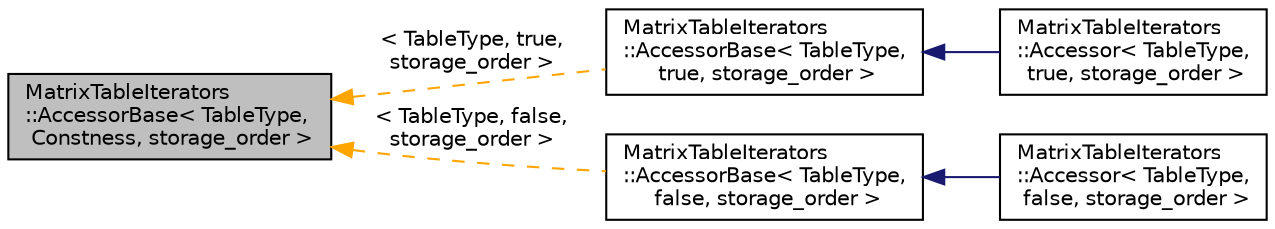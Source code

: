 digraph "MatrixTableIterators::AccessorBase&lt; TableType, Constness, storage_order &gt;"
{
 // LATEX_PDF_SIZE
  edge [fontname="Helvetica",fontsize="10",labelfontname="Helvetica",labelfontsize="10"];
  node [fontname="Helvetica",fontsize="10",shape=record];
  rankdir="LR";
  Node1 [label="MatrixTableIterators\l::AccessorBase\< TableType,\l Constness, storage_order \>",height=0.2,width=0.4,color="black", fillcolor="grey75", style="filled", fontcolor="black",tooltip="Accessor base class for Table<2, T> and TransposeTable. This class is compatible with the requirement..."];
  Node1 -> Node2 [dir="back",color="orange",fontsize="10",style="dashed",label=" \< TableType, true,\l storage_order \>" ,fontname="Helvetica"];
  Node2 [label="MatrixTableIterators\l::AccessorBase\< TableType,\l true, storage_order \>",height=0.2,width=0.4,color="black", fillcolor="white", style="filled",URL="$classMatrixTableIterators_1_1AccessorBase.html",tooltip=" "];
  Node2 -> Node3 [dir="back",color="midnightblue",fontsize="10",style="solid",fontname="Helvetica"];
  Node3 [label="MatrixTableIterators\l::Accessor\< TableType,\l true, storage_order \>",height=0.2,width=0.4,color="black", fillcolor="white", style="filled",URL="$classMatrixTableIterators_1_1Accessor_3_01TableType_00_01true_00_01storage__order_01_4.html",tooltip="Accessor class offering read-only access to elements of a table. This is the same as the base class."];
  Node1 -> Node4 [dir="back",color="orange",fontsize="10",style="dashed",label=" \< TableType, false,\l storage_order \>" ,fontname="Helvetica"];
  Node4 [label="MatrixTableIterators\l::AccessorBase\< TableType,\l false, storage_order \>",height=0.2,width=0.4,color="black", fillcolor="white", style="filled",URL="$classMatrixTableIterators_1_1AccessorBase.html",tooltip=" "];
  Node4 -> Node5 [dir="back",color="midnightblue",fontsize="10",style="solid",fontname="Helvetica"];
  Node5 [label="MatrixTableIterators\l::Accessor\< TableType,\l false, storage_order \>",height=0.2,width=0.4,color="black", fillcolor="white", style="filled",URL="$classMatrixTableIterators_1_1Accessor_3_01TableType_00_01false_00_01storage__order_01_4.html",tooltip="Accessor class offering read and write access to the elements of a table."];
}
